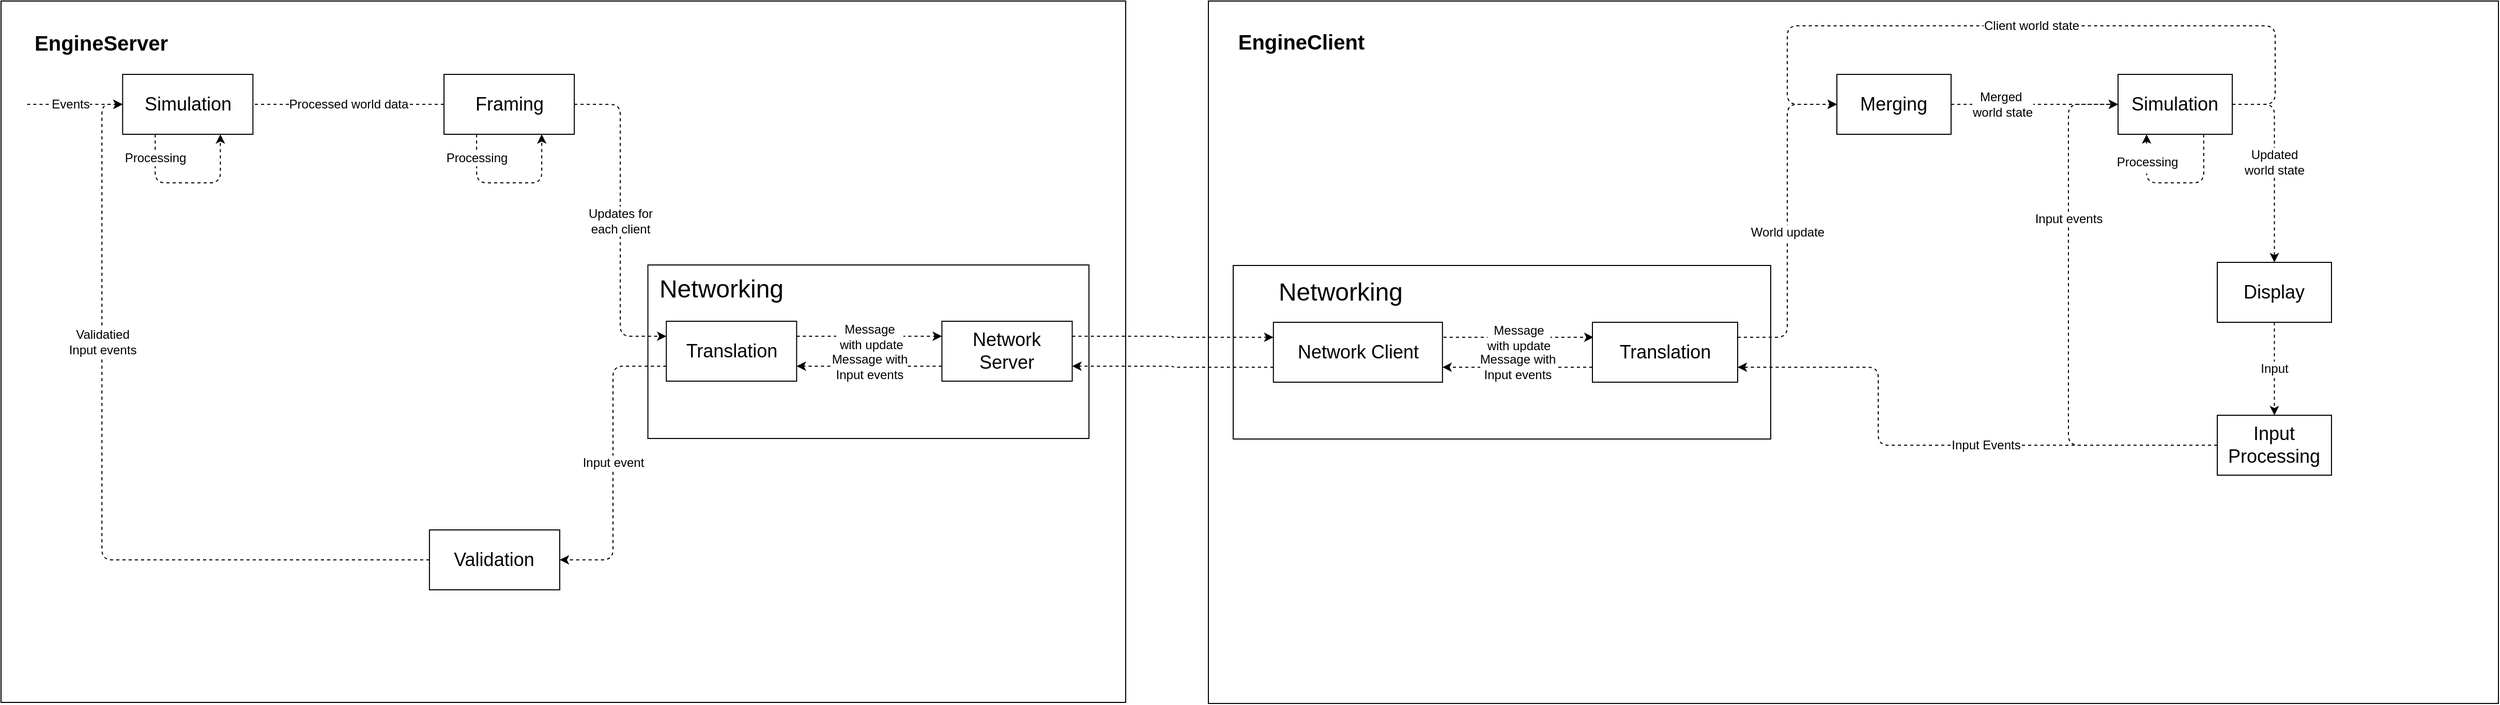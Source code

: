 <mxfile version="15.9.6" type="github">
  <diagram id="kgpKYQtTHZ0yAKxKKP6v" name="Page-1">
    <mxGraphModel dx="3943" dy="2120" grid="1" gridSize="8" guides="1" tooltips="1" connect="1" arrows="1" fold="1" page="1" pageScale="1" pageWidth="1100" pageHeight="850" math="0" shadow="0">
      <root>
        <mxCell id="0" />
        <mxCell id="1" parent="0" />
        <mxCell id="witdZUobg0xg5wF5a4da-137" value="" style="group" vertex="1" connectable="0" parent="1">
          <mxGeometry x="1232" y="24" width="1248" height="680" as="geometry" />
        </mxCell>
        <mxCell id="witdZUobg0xg5wF5a4da-28" value="" style="whiteSpace=wrap;html=1;fontSize=16;rounded=0;container=0;" vertex="1" parent="witdZUobg0xg5wF5a4da-137">
          <mxGeometry width="1248" height="680" as="geometry" />
        </mxCell>
        <mxCell id="witdZUobg0xg5wF5a4da-36" value="EngineClient" style="text;html=1;strokeColor=none;fillColor=none;align=center;verticalAlign=middle;whiteSpace=wrap;rounded=0;fontSize=20;fontStyle=1;container=0;" vertex="1" parent="witdZUobg0xg5wF5a4da-137">
          <mxGeometry x="24" y="24" width="131.61" height="30" as="geometry" />
        </mxCell>
        <mxCell id="witdZUobg0xg5wF5a4da-163" value="" style="rounded=0;whiteSpace=wrap;html=1;fontSize=12;" vertex="1" parent="witdZUobg0xg5wF5a4da-137">
          <mxGeometry x="24" y="256" width="520" height="168" as="geometry" />
        </mxCell>
        <mxCell id="witdZUobg0xg5wF5a4da-78" value="Message &lt;br&gt;with update" style="edgeStyle=orthogonalEdgeStyle;orthogonalLoop=1;jettySize=auto;html=1;exitX=1;exitY=0.25;exitDx=0;exitDy=0;entryX=0;entryY=0.25;entryDx=0;entryDy=0;dashed=1;fontSize=12;startArrow=none;startFill=0;endArrow=classic;endFill=1;" edge="1" parent="witdZUobg0xg5wF5a4da-137">
          <mxGeometry relative="1" as="geometry">
            <mxPoint x="227.433" y="325.5" as="sourcePoint" />
            <mxPoint x="372.513" y="325.5" as="targetPoint" />
          </mxGeometry>
        </mxCell>
        <mxCell id="witdZUobg0xg5wF5a4da-75" value="Network Client" style="rounded=0;whiteSpace=wrap;html=1;fontSize=18;container=0;" vertex="1" parent="witdZUobg0xg5wF5a4da-137">
          <mxGeometry x="62.884" y="311" width="163.548" height="58" as="geometry" />
        </mxCell>
        <mxCell id="witdZUobg0xg5wF5a4da-79" value="Merging" style="rounded=0;whiteSpace=wrap;html=1;fontSize=18;container=0;" vertex="1" parent="witdZUobg0xg5wF5a4da-137">
          <mxGeometry x="608" y="71" width="110.48" height="58" as="geometry" />
        </mxCell>
        <mxCell id="witdZUobg0xg5wF5a4da-80" value="World update" style="edgeStyle=orthogonalEdgeStyle;orthogonalLoop=1;jettySize=auto;html=1;exitX=1;exitY=0.25;exitDx=0;exitDy=0;entryX=0;entryY=0.5;entryDx=0;entryDy=0;dashed=1;fontSize=12;startArrow=none;startFill=0;endArrow=classic;endFill=1;" edge="1" parent="witdZUobg0xg5wF5a4da-137" source="witdZUobg0xg5wF5a4da-77" target="witdZUobg0xg5wF5a4da-79">
          <mxGeometry x="-0.07" relative="1" as="geometry">
            <mxPoint as="offset" />
          </mxGeometry>
        </mxCell>
        <mxCell id="witdZUobg0xg5wF5a4da-136" value="Client world state" style="edgeStyle=orthogonalEdgeStyle;orthogonalLoop=1;jettySize=auto;html=1;exitX=1;exitY=0.5;exitDx=0;exitDy=0;entryX=0;entryY=0.5;entryDx=0;entryDy=0;dashed=1;fontSize=12;startArrow=none;startFill=0;endArrow=classic;endFill=1;" edge="1" parent="witdZUobg0xg5wF5a4da-137" source="witdZUobg0xg5wF5a4da-99" target="witdZUobg0xg5wF5a4da-79">
          <mxGeometry x="-0.008" relative="1" as="geometry">
            <Array as="points">
              <mxPoint x="1032" y="100" />
              <mxPoint x="1032" y="24" />
              <mxPoint x="560" y="24" />
              <mxPoint x="560" y="100" />
            </Array>
            <mxPoint as="offset" />
          </mxGeometry>
        </mxCell>
        <mxCell id="witdZUobg0xg5wF5a4da-99" value="Simulation" style="rounded=0;whiteSpace=wrap;html=1;fontSize=18;container=0;" vertex="1" parent="witdZUobg0xg5wF5a4da-137">
          <mxGeometry x="880" y="71" width="110.48" height="58" as="geometry" />
        </mxCell>
        <mxCell id="witdZUobg0xg5wF5a4da-100" value="Merged&amp;nbsp;&lt;br&gt;world state" style="edgeStyle=orthogonalEdgeStyle;orthogonalLoop=1;jettySize=auto;html=1;exitX=1;exitY=0.5;exitDx=0;exitDy=0;entryX=0;entryY=0.5;entryDx=0;entryDy=0;dashed=1;fontSize=12;startArrow=none;startFill=0;endArrow=classic;endFill=1;" edge="1" parent="witdZUobg0xg5wF5a4da-137" source="witdZUobg0xg5wF5a4da-79" target="witdZUobg0xg5wF5a4da-99">
          <mxGeometry x="-0.387" relative="1" as="geometry">
            <Array as="points">
              <mxPoint x="784" y="100" />
              <mxPoint x="784" y="100" />
            </Array>
            <mxPoint as="offset" />
          </mxGeometry>
        </mxCell>
        <mxCell id="witdZUobg0xg5wF5a4da-155" value="Message with&lt;br&gt;Input events" style="edgeStyle=orthogonalEdgeStyle;orthogonalLoop=1;jettySize=auto;html=1;exitX=0;exitY=0.75;exitDx=0;exitDy=0;entryX=1;entryY=0.75;entryDx=0;entryDy=0;dashed=1;fontSize=12;startArrow=none;startFill=0;endArrow=classic;endFill=1;" edge="1" parent="witdZUobg0xg5wF5a4da-137" source="witdZUobg0xg5wF5a4da-77" target="witdZUobg0xg5wF5a4da-75">
          <mxGeometry relative="1" as="geometry" />
        </mxCell>
        <mxCell id="witdZUobg0xg5wF5a4da-77" value="Translation" style="rounded=0;whiteSpace=wrap;html=1;fontSize=18;container=0;" vertex="1" parent="witdZUobg0xg5wF5a4da-137">
          <mxGeometry x="371.51" y="311" width="140.49" height="58" as="geometry" />
        </mxCell>
        <mxCell id="witdZUobg0xg5wF5a4da-119" value="Display" style="rounded=0;whiteSpace=wrap;html=1;fontSize=18;container=0;" vertex="1" parent="witdZUobg0xg5wF5a4da-137">
          <mxGeometry x="976" y="253" width="110.48" height="58" as="geometry" />
        </mxCell>
        <mxCell id="witdZUobg0xg5wF5a4da-134" value="Updated&lt;br&gt;world state" style="edgeStyle=orthogonalEdgeStyle;orthogonalLoop=1;jettySize=auto;html=1;exitX=1;exitY=0.5;exitDx=0;exitDy=0;dashed=1;fontSize=12;startArrow=none;startFill=0;endArrow=classic;endFill=1;" edge="1" parent="witdZUobg0xg5wF5a4da-137" source="witdZUobg0xg5wF5a4da-99" target="witdZUobg0xg5wF5a4da-119">
          <mxGeometry relative="1" as="geometry" />
        </mxCell>
        <mxCell id="witdZUobg0xg5wF5a4da-153" value="Input Events" style="edgeStyle=orthogonalEdgeStyle;orthogonalLoop=1;jettySize=auto;html=1;exitX=0;exitY=0.5;exitDx=0;exitDy=0;entryX=1;entryY=0.75;entryDx=0;entryDy=0;dashed=1;fontSize=12;startArrow=none;startFill=0;endArrow=classic;endFill=1;" edge="1" parent="witdZUobg0xg5wF5a4da-137" source="witdZUobg0xg5wF5a4da-132" target="witdZUobg0xg5wF5a4da-77">
          <mxGeometry x="-0.17" relative="1" as="geometry">
            <Array as="points">
              <mxPoint x="648" y="430" />
              <mxPoint x="648" y="355" />
            </Array>
            <mxPoint as="offset" />
          </mxGeometry>
        </mxCell>
        <mxCell id="witdZUobg0xg5wF5a4da-154" value="Input events" style="edgeStyle=orthogonalEdgeStyle;orthogonalLoop=1;jettySize=auto;html=1;exitX=0;exitY=0.5;exitDx=0;exitDy=0;entryX=0;entryY=0.5;entryDx=0;entryDy=0;dashed=1;fontSize=12;startArrow=none;startFill=0;endArrow=classic;endFill=1;" edge="1" parent="witdZUobg0xg5wF5a4da-137" source="witdZUobg0xg5wF5a4da-132" target="witdZUobg0xg5wF5a4da-99">
          <mxGeometry x="0.393" relative="1" as="geometry">
            <Array as="points">
              <mxPoint x="832" y="430" />
              <mxPoint x="832" y="100" />
            </Array>
            <mxPoint as="offset" />
          </mxGeometry>
        </mxCell>
        <mxCell id="witdZUobg0xg5wF5a4da-132" value="Input Processing" style="rounded=0;whiteSpace=wrap;html=1;fontSize=18;container=0;" vertex="1" parent="witdZUobg0xg5wF5a4da-137">
          <mxGeometry x="976" y="401" width="110.48" height="58" as="geometry" />
        </mxCell>
        <mxCell id="witdZUobg0xg5wF5a4da-133" value="Input" style="edgeStyle=orthogonalEdgeStyle;orthogonalLoop=1;jettySize=auto;html=1;exitX=0.5;exitY=1;exitDx=0;exitDy=0;dashed=1;fontSize=12;startArrow=none;startFill=0;endArrow=classic;endFill=1;" edge="1" parent="witdZUobg0xg5wF5a4da-137" source="witdZUobg0xg5wF5a4da-119" target="witdZUobg0xg5wF5a4da-132">
          <mxGeometry relative="1" as="geometry" />
        </mxCell>
        <mxCell id="witdZUobg0xg5wF5a4da-164" value="&lt;font style=&quot;font-size: 24px&quot;&gt;Networking&lt;/font&gt;" style="text;html=1;strokeColor=none;fillColor=none;align=center;verticalAlign=middle;whiteSpace=wrap;rounded=0;fontSize=12;" vertex="1" parent="witdZUobg0xg5wF5a4da-137">
          <mxGeometry x="48" y="267" width="160" height="30" as="geometry" />
        </mxCell>
        <mxCell id="witdZUobg0xg5wF5a4da-170" value="&lt;font style=&quot;font-size: 12px&quot;&gt;Processing&lt;/font&gt;" style="edgeStyle=orthogonalEdgeStyle;orthogonalLoop=1;jettySize=auto;html=1;exitX=0.75;exitY=1;exitDx=0;exitDy=0;entryX=0.25;entryY=1;entryDx=0;entryDy=0;dashed=1;fontSize=24;startArrow=none;startFill=0;endArrow=classic;endFill=1;" edge="1" parent="witdZUobg0xg5wF5a4da-137" source="witdZUobg0xg5wF5a4da-99" target="witdZUobg0xg5wF5a4da-99">
          <mxGeometry x="0.692" relative="1" as="geometry">
            <Array as="points">
              <mxPoint x="963" y="176" />
              <mxPoint x="908" y="176" />
            </Array>
            <mxPoint as="offset" />
          </mxGeometry>
        </mxCell>
        <mxCell id="witdZUobg0xg5wF5a4da-165" value="" style="group" vertex="1" connectable="0" parent="1">
          <mxGeometry x="64" y="24" width="1088" height="679" as="geometry" />
        </mxCell>
        <mxCell id="witdZUobg0xg5wF5a4da-22" value="" style="whiteSpace=wrap;html=1;fontSize=16;rounded=0;container=1;" vertex="1" parent="witdZUobg0xg5wF5a4da-165">
          <mxGeometry width="1088" height="679" as="geometry" />
        </mxCell>
        <mxCell id="witdZUobg0xg5wF5a4da-23" value="EngineServer" style="text;html=1;strokeColor=none;fillColor=none;align=center;verticalAlign=middle;whiteSpace=wrap;rounded=0;fontSize=20;fontStyle=1;container=0;" vertex="1" parent="witdZUobg0xg5wF5a4da-165">
          <mxGeometry x="33.611" y="25" width="126.042" height="30" as="geometry" />
        </mxCell>
        <mxCell id="witdZUobg0xg5wF5a4da-25" value="Simulation" style="rounded=0;whiteSpace=wrap;html=1;fontSize=18;container=0;" vertex="1" parent="witdZUobg0xg5wF5a4da-165">
          <mxGeometry x="117.639" y="71" width="126.042" height="58" as="geometry" />
        </mxCell>
        <mxCell id="witdZUobg0xg5wF5a4da-41" value="Events" style="endArrow=classic;html=1;fontSize=12;entryX=0;entryY=0.5;entryDx=0;entryDy=0;dashed=1;" edge="1" parent="witdZUobg0xg5wF5a4da-165" target="witdZUobg0xg5wF5a4da-25">
          <mxGeometry x="-0.091" width="50" height="50" relative="1" as="geometry">
            <mxPoint x="25.208" y="100" as="sourcePoint" />
            <mxPoint x="539.878" y="232" as="targetPoint" />
            <Array as="points" />
            <mxPoint as="offset" />
          </mxGeometry>
        </mxCell>
        <mxCell id="witdZUobg0xg5wF5a4da-49" value="Processing" style="edgeStyle=orthogonalEdgeStyle;orthogonalLoop=1;jettySize=auto;html=1;exitX=0.25;exitY=1;exitDx=0;exitDy=0;entryX=0.75;entryY=1;entryDx=0;entryDy=0;dashed=1;fontSize=12;" edge="1" parent="witdZUobg0xg5wF5a4da-165" source="witdZUobg0xg5wF5a4da-25" target="witdZUobg0xg5wF5a4da-25">
          <mxGeometry x="-0.701" relative="1" as="geometry">
            <Array as="points">
              <mxPoint x="149.149" y="176" />
              <mxPoint x="212.17" y="176" />
            </Array>
            <mxPoint as="offset" />
          </mxGeometry>
        </mxCell>
        <mxCell id="witdZUobg0xg5wF5a4da-52" value="Processed world data" style="edgeStyle=orthogonalEdgeStyle;orthogonalLoop=1;jettySize=auto;html=1;dashed=1;fontSize=12;endArrow=none;endFill=0;startArrow=none;startFill=0;" edge="1" parent="witdZUobg0xg5wF5a4da-165" source="witdZUobg0xg5wF5a4da-50" target="witdZUobg0xg5wF5a4da-25">
          <mxGeometry relative="1" as="geometry" />
        </mxCell>
        <mxCell id="witdZUobg0xg5wF5a4da-50" value="Framing" style="rounded=0;whiteSpace=wrap;html=1;fontSize=18;container=0;" vertex="1" parent="witdZUobg0xg5wF5a4da-165">
          <mxGeometry x="428.542" y="71" width="126.042" height="58" as="geometry" />
        </mxCell>
        <mxCell id="witdZUobg0xg5wF5a4da-53" value="Processing" style="edgeStyle=orthogonalEdgeStyle;orthogonalLoop=1;jettySize=auto;html=1;exitX=0.25;exitY=1;exitDx=0;exitDy=0;entryX=0.75;entryY=1;entryDx=0;entryDy=0;dashed=1;fontSize=12;startArrow=none;startFill=0;endArrow=classic;endFill=1;" edge="1" parent="witdZUobg0xg5wF5a4da-165" source="witdZUobg0xg5wF5a4da-50" target="witdZUobg0xg5wF5a4da-50">
          <mxGeometry x="-0.702" relative="1" as="geometry">
            <Array as="points">
              <mxPoint x="460.052" y="176" />
              <mxPoint x="523.073" y="176" />
            </Array>
            <mxPoint as="offset" />
          </mxGeometry>
        </mxCell>
        <mxCell id="witdZUobg0xg5wF5a4da-161" value="" style="rounded=0;whiteSpace=wrap;html=1;fontSize=12;" vertex="1" parent="witdZUobg0xg5wF5a4da-165">
          <mxGeometry x="625.776" y="255.5" width="426.667" height="168" as="geometry" />
        </mxCell>
        <mxCell id="witdZUobg0xg5wF5a4da-69" value="Translation" style="rounded=0;whiteSpace=wrap;html=1;fontSize=18;container=0;" vertex="1" parent="witdZUobg0xg5wF5a4da-165">
          <mxGeometry x="643.623" y="310" width="126.042" height="58" as="geometry" />
        </mxCell>
        <mxCell id="witdZUobg0xg5wF5a4da-72" value="Updates for &lt;br&gt;each client" style="edgeStyle=orthogonalEdgeStyle;orthogonalLoop=1;jettySize=auto;html=1;exitX=1;exitY=0.5;exitDx=0;exitDy=0;entryX=0;entryY=0.25;entryDx=0;entryDy=0;dashed=1;fontSize=12;startArrow=none;startFill=0;endArrow=classic;endFill=1;" edge="1" parent="witdZUobg0xg5wF5a4da-165" source="witdZUobg0xg5wF5a4da-50" target="witdZUobg0xg5wF5a4da-69">
          <mxGeometry relative="1" as="geometry" />
        </mxCell>
        <mxCell id="witdZUobg0xg5wF5a4da-157" value="Message with&lt;br&gt;Input events" style="edgeStyle=orthogonalEdgeStyle;orthogonalLoop=1;jettySize=auto;html=1;exitX=0;exitY=0.75;exitDx=0;exitDy=0;entryX=1;entryY=0.75;entryDx=0;entryDy=0;dashed=1;fontSize=12;startArrow=none;startFill=0;endArrow=classic;endFill=1;" edge="1" parent="witdZUobg0xg5wF5a4da-165" source="witdZUobg0xg5wF5a4da-71" target="witdZUobg0xg5wF5a4da-69">
          <mxGeometry relative="1" as="geometry" />
        </mxCell>
        <mxCell id="witdZUobg0xg5wF5a4da-71" value="Network Server" style="rounded=0;whiteSpace=wrap;html=1;fontSize=18;container=0;" vertex="1" parent="witdZUobg0xg5wF5a4da-165">
          <mxGeometry x="910.22" y="310" width="126.042" height="58" as="geometry" />
        </mxCell>
        <mxCell id="witdZUobg0xg5wF5a4da-73" value="Message&lt;br&gt;&amp;nbsp;with update" style="edgeStyle=orthogonalEdgeStyle;orthogonalLoop=1;jettySize=auto;html=1;exitX=1;exitY=0.25;exitDx=0;exitDy=0;entryX=0;entryY=0.25;entryDx=0;entryDy=0;dashed=1;fontSize=12;startArrow=none;startFill=0;endArrow=classic;endFill=1;" edge="1" parent="witdZUobg0xg5wF5a4da-165" source="witdZUobg0xg5wF5a4da-69" target="witdZUobg0xg5wF5a4da-71">
          <mxGeometry relative="1" as="geometry">
            <Array as="points">
              <mxPoint x="853.692" y="324.5" />
              <mxPoint x="853.692" y="324.5" />
            </Array>
            <mxPoint as="offset" />
          </mxGeometry>
        </mxCell>
        <mxCell id="witdZUobg0xg5wF5a4da-159" value="Validatied&lt;br&gt;Input events" style="edgeStyle=orthogonalEdgeStyle;orthogonalLoop=1;jettySize=auto;html=1;exitX=0;exitY=0.5;exitDx=0;exitDy=0;entryX=0;entryY=0.5;entryDx=0;entryDy=0;dashed=1;fontSize=12;startArrow=none;startFill=0;endArrow=classic;endFill=1;" edge="1" parent="witdZUobg0xg5wF5a4da-165" source="witdZUobg0xg5wF5a4da-152" target="witdZUobg0xg5wF5a4da-25">
          <mxGeometry x="0.358" relative="1" as="geometry">
            <mxPoint as="offset" />
          </mxGeometry>
        </mxCell>
        <mxCell id="witdZUobg0xg5wF5a4da-152" value="Validation" style="rounded=0;whiteSpace=wrap;html=1;fontSize=18;container=0;" vertex="1" parent="witdZUobg0xg5wF5a4da-165">
          <mxGeometry x="414.447" y="512" width="126.042" height="58" as="geometry" />
        </mxCell>
        <mxCell id="witdZUobg0xg5wF5a4da-158" value="Input event" style="edgeStyle=orthogonalEdgeStyle;orthogonalLoop=1;jettySize=auto;html=1;exitX=0;exitY=0.75;exitDx=0;exitDy=0;entryX=1;entryY=0.5;entryDx=0;entryDy=0;dashed=1;fontSize=12;startArrow=none;startFill=0;endArrow=classic;endFill=1;" edge="1" parent="witdZUobg0xg5wF5a4da-165" source="witdZUobg0xg5wF5a4da-69" target="witdZUobg0xg5wF5a4da-152">
          <mxGeometry relative="1" as="geometry" />
        </mxCell>
        <mxCell id="witdZUobg0xg5wF5a4da-162" value="&lt;font style=&quot;font-size: 24px&quot;&gt;Networking&lt;/font&gt;" style="text;html=1;strokeColor=none;fillColor=none;align=center;verticalAlign=middle;whiteSpace=wrap;rounded=0;fontSize=12;" vertex="1" parent="witdZUobg0xg5wF5a4da-165">
          <mxGeometry x="607.998" y="263.5" width="177.778" height="30" as="geometry" />
        </mxCell>
        <mxCell id="witdZUobg0xg5wF5a4da-138" style="edgeStyle=orthogonalEdgeStyle;orthogonalLoop=1;jettySize=auto;html=1;exitX=1;exitY=0.25;exitDx=0;exitDy=0;entryX=0;entryY=0.25;entryDx=0;entryDy=0;dashed=1;fontSize=12;startArrow=none;startFill=0;endArrow=classic;endFill=1;" edge="1" parent="1" source="witdZUobg0xg5wF5a4da-71" target="witdZUobg0xg5wF5a4da-75">
          <mxGeometry relative="1" as="geometry" />
        </mxCell>
        <mxCell id="witdZUobg0xg5wF5a4da-156" style="edgeStyle=orthogonalEdgeStyle;orthogonalLoop=1;jettySize=auto;html=1;exitX=0;exitY=0.75;exitDx=0;exitDy=0;entryX=1;entryY=0.75;entryDx=0;entryDy=0;dashed=1;fontSize=12;startArrow=none;startFill=0;endArrow=classic;endFill=1;" edge="1" parent="1" source="witdZUobg0xg5wF5a4da-75" target="witdZUobg0xg5wF5a4da-71">
          <mxGeometry relative="1" as="geometry" />
        </mxCell>
      </root>
    </mxGraphModel>
  </diagram>
</mxfile>
